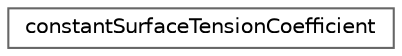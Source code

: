 digraph "Graphical Class Hierarchy"
{
 // LATEX_PDF_SIZE
  bgcolor="transparent";
  edge [fontname=Helvetica,fontsize=10,labelfontname=Helvetica,labelfontsize=10];
  node [fontname=Helvetica,fontsize=10,shape=box,height=0.2,width=0.4];
  rankdir="LR";
  Node0 [id="Node000000",label="constantSurfaceTensionCoefficient",height=0.2,width=0.4,color="grey40", fillcolor="white", style="filled",URL="$classFoam_1_1surfaceTensionModels_1_1constantSurfaceTensionCoefficient.html",tooltip="Constant value surface tension model."];
}
